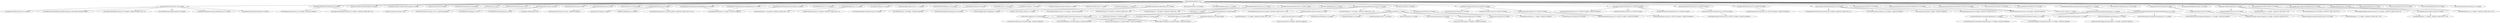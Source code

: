 digraph kairosdb__kairosdb {
	"org.kairosdb:kairosdb:jar:1.3.2-1" -> "com.google.guava:guava:jar:30.1.1-jre:compile" ; 
	"org.kairosdb:kairosdb:jar:1.3.2-1" -> "com.github.rholder:guava-retrying:jar:2.0.0:compile" ; 
	"org.kairosdb:kairosdb:jar:1.3.2-1" -> "org.apache.commons:commons-lang3:jar:3.4:compile" ; 
	"org.kairosdb:kairosdb:jar:1.3.2-1" -> "org.apache.commons:commons-collections4:jar:4.1:compile" ; 
	"org.kairosdb:kairosdb:jar:1.3.2-1" -> "org.json:json:jar:20180130:compile" ; 
	"org.kairosdb:kairosdb:jar:1.3.2-1" -> "com.google.code.gson:gson:jar:2.8.9:compile" ; 
	"org.kairosdb:kairosdb:jar:1.3.2-1" -> "junit:junit:jar:4.13.2:test" ; 
	"org.kairosdb:kairosdb:jar:1.3.2-1" -> "org.hamcrest:hamcrest-library:jar:1.3:test" ; 
	"org.kairosdb:kairosdb:jar:1.3.2-1" -> "org.mockito:mockito-core:jar:2.23.0:test" ; 
	"org.kairosdb:kairosdb:jar:1.3.2-1" -> "org.assertj:assertj-core:jar:3.14.0:test" ; 
	"org.kairosdb:kairosdb:jar:1.3.2-1" -> "org.assertj:assertj-guava:jar:3.3.0:test" ; 
	"org.kairosdb:kairosdb:jar:1.3.2-1" -> "io.netty:netty:jar:3.10.6.Final:compile" ; 
	"org.kairosdb:kairosdb:jar:1.3.2-1" -> "com.google.inject:guice:jar:4.2.2:compile" ; 
	"org.kairosdb:kairosdb:jar:1.3.2-1" -> "com.google.inject.extensions:guice-multibindings:jar:4.2.2:compile" ; 
	"org.kairosdb:kairosdb:jar:1.3.2-1" -> "com.google.inject.extensions:guice-assistedinject:jar:4.2.2:compile" ; 
	"org.kairosdb:kairosdb:jar:1.3.2-1" -> "com.google.inject.extensions:guice-servlet:jar:4.2.2:compile" ; 
	"org.kairosdb:kairosdb:jar:1.3.2-1" -> "com.h2database:h2:jar:2.1.210:compile" ; 
	"org.kairosdb:kairosdb:jar:1.3.2-1" -> "org.kairosdb:bigqueue:jar:1.0.1:compile" ; 
	"org.kairosdb:kairosdb:jar:1.3.2-1" -> "com.typesafe:config:jar:1.4.0:compile" ; 
	"org.kairosdb:kairosdb:jar:1.3.2-1" -> "org.xerial.snappy:snappy-java:jar:1.1.7.2:compile" ; 
	"org.kairosdb:kairosdb:jar:1.3.2-1" -> "org.projectlombok:lombok:jar:1.18.22:compile" ; 
	"org.kairosdb:kairosdb:jar:1.3.2-1" -> "com.mchange:c3p0:jar:0.9.5.5:compile" ; 
	"org.kairosdb:kairosdb:jar:1.3.2-1" -> "org.slf4j:slf4j-api:jar:1.7.36:compile" ; 
	"org.kairosdb:kairosdb:jar:1.3.2-1" -> "org.slf4j:jul-to-slf4j:jar:1.7.36:compile" ; 
	"org.kairosdb:kairosdb:jar:1.3.2-1" -> "org.apache.commons:commons-math3:jar:3.2:compile" ; 
	"org.kairosdb:kairosdb:jar:1.3.2-1" -> "commons-io:commons-io:jar:2.7:compile" ; 
	"org.kairosdb:kairosdb:jar:1.3.2-1" -> "com.beust:jcommander:jar:1.75:compile" ; 
	"org.kairosdb:kairosdb:jar:1.3.2-1" -> "org.apache.httpcomponents:httpclient:jar:4.5.13:compile" ; 
	"org.kairosdb:kairosdb:jar:1.3.2-1" -> "joda-time:joda-time:jar:2.10.6:compile" ; 
	"org.kairosdb:kairosdb:jar:1.3.2-1" -> "ch.qos.logback:logback-core:jar:1.5.12:compile" ; 
	"org.kairosdb:kairosdb:jar:1.3.2-1" -> "ch.qos.logback:logback-classic:jar:1.5.12:compile" ; 
	"org.kairosdb:kairosdb:jar:1.3.2-1" -> "org.agileclick.genorm:genormous:jar:1.6.5.jdbc41:compile" ; 
	"org.kairosdb:kairosdb:jar:1.3.2-1" -> "org.antlr:stringtemplate:jar:3.2.1:compile" ; 
	"org.kairosdb:kairosdb:jar:1.3.2-1" -> "com.datastax.cassandra:cassandra-driver-core:jar:3.11.5:compile" ; 
	"org.kairosdb:kairosdb:jar:1.3.2-1" -> "net.jpountz.lz4:lz4:jar:1.3.0:compile" ; 
	"org.kairosdb:kairosdb:jar:1.3.2-1" -> "org.eclipse.jetty:jetty-server:jar:9.4.31.v20200723:compile" ; 
	"org.kairosdb:kairosdb:jar:1.3.2-1" -> "org.eclipse.jetty:jetty-servlet:jar:9.4.31.v20200723:compile" ; 
	"org.kairosdb:kairosdb:jar:1.3.2-1" -> "org.eclipse.jetty:jetty-servlets:jar:9.4.31.v20200723:compile" ; 
	"org.kairosdb:kairosdb:jar:1.3.2-1" -> "org.eclipse.jetty:jetty-jaas:jar:9.4.31.v20200723:compile" ; 
	"org.kairosdb:kairosdb:jar:1.3.2-1" -> "com.sun.jersey.contribs:jersey-guice:jar:1.19.4:compile" ; 
	"org.kairosdb:kairosdb:jar:1.3.2-1" -> "com.sun.jersey:jersey-server:jar:1.19.4:compile" ; 
	"org.kairosdb:kairosdb:jar:1.3.2-1" -> "com.sun.jersey:jersey-core:jar:1.19.4:compile" ; 
	"org.kairosdb:kairosdb:jar:1.3.2-1" -> "com.sun.jersey:jersey-servlet:jar:1.19.4:compile" ; 
	"org.kairosdb:kairosdb:jar:1.3.2-1" -> "com.sun.jersey.contribs.jersey-oauth:oauth-signature:jar:1.19.4:compile" ; 
	"org.kairosdb:kairosdb:jar:1.3.2-1" -> "com.sun.jersey.contribs.jersey-oauth:oauth-server:jar:1.19.4:compile" ; 
	"org.kairosdb:kairosdb:jar:1.3.2-1" -> "com.fasterxml.jackson.jaxrs:jackson-jaxrs-json-provider:jar:2.11.2:compile" ; 
	"org.kairosdb:kairosdb:jar:1.3.2-1" -> "javax.validation:validation-api:jar:1.0.0.GA:compile" ; 
	"org.kairosdb:kairosdb:jar:1.3.2-1" -> "org.apache.bval:bval-jsr303:jar:0.5:compile" ; 
	"org.kairosdb:kairosdb:jar:1.3.2-1" -> "com.google.code.findbugs:jsr305:jar:1.3.9:compile" ; 
	"org.kairosdb:kairosdb:jar:1.3.2-1" -> "org.quartz-scheduler:quartz:jar:2.3.2:compile" ; 
	"org.kairosdb:kairosdb:jar:1.3.2-1" -> "com.codahale.metrics:metrics-healthchecks:jar:3.0.2:compile" ; 
	"org.kairosdb:kairosdb:jar:1.3.2-1" -> "com.codahale.metrics:metrics-jvm:jar:3.0.2:compile" ; 
	"org.kairosdb:kairosdb:jar:1.3.2-1" -> "org.kairosdb:metrics4j:jar:1.0.2:compile" ; 
	"org.kairosdb:kairosdb:jar:1.3.2-1" -> "javax.xml.bind:jaxb-api:jar:2.3.0:compile" ; 
	"org.kairosdb:kairosdb:jar:1.3.2-1" -> "com.sun.xml.bind:jaxb-core:jar:2.3.0:compile" ; 
	"org.kairosdb:kairosdb:jar:1.3.2-1" -> "com.sun.xml.bind:jaxb-impl:jar:2.3.0:compile" ; 
	"org.kairosdb:kairosdb:jar:1.3.2-1" -> "com.sun.activation:javax.activation:jar:1.2.0:compile" ; 
	"com.google.guava:guava:jar:30.1.1-jre:compile" -> "com.google.guava:failureaccess:jar:1.0.1:compile" ; 
	"com.google.guava:guava:jar:30.1.1-jre:compile" -> "com.google.guava:listenablefuture:jar:9999.0-empty-to-avoid-conflict-with-guava:compile" ; 
	"com.google.guava:guava:jar:30.1.1-jre:compile" -> "(com.google.code.findbugs:jsr305:jar:3.0.2:compile - omitted for conflict with 1.3.9)" ; 
	"com.google.guava:guava:jar:30.1.1-jre:compile" -> "org.checkerframework:checker-qual:jar:3.8.0:compile" ; 
	"com.google.guava:guava:jar:30.1.1-jre:compile" -> "com.google.errorprone:error_prone_annotations:jar:2.5.1:compile" ; 
	"com.google.guava:guava:jar:30.1.1-jre:compile" -> "com.google.j2objc:j2objc-annotations:jar:1.3:compile" ; 
	"com.github.rholder:guava-retrying:jar:2.0.0:compile" -> "(com.google.guava:guava:jar:30.1.1-jre:compile - omitted for duplicate)" ; 
	"com.github.rholder:guava-retrying:jar:2.0.0:compile" -> "(com.google.code.findbugs:jsr305:jar:2.0.2:compile - omitted for conflict with 1.3.9)" ; 
	"junit:junit:jar:4.13.2:test" -> "org.hamcrest:hamcrest-core:jar:1.3:test" ; 
	"org.hamcrest:hamcrest-library:jar:1.3:test" -> "(org.hamcrest:hamcrest-core:jar:1.3:test - omitted for duplicate)" ; 
	"org.mockito:mockito-core:jar:2.23.0:test" -> "net.bytebuddy:byte-buddy:jar:1.9.0:test" ; 
	"org.mockito:mockito-core:jar:2.23.0:test" -> "net.bytebuddy:byte-buddy-agent:jar:1.9.0:test" ; 
	"org.mockito:mockito-core:jar:2.23.0:test" -> "org.objenesis:objenesis:jar:2.6:test" ; 
	"org.assertj:assertj-guava:jar:3.3.0:test" -> "(org.assertj:assertj-core:jar:3.14.0:test - omitted for duplicate)" ; 
	"com.google.inject:guice:jar:4.2.2:compile" -> "javax.inject:javax.inject:jar:1:compile" ; 
	"com.google.inject:guice:jar:4.2.2:compile" -> "aopalliance:aopalliance:jar:1.0:compile" ; 
	"com.google.inject:guice:jar:4.2.2:compile" -> "(com.google.guava:guava:jar:25.1-android:compile - omitted for conflict with 30.1.1-jre)" ; 
	"com.google.inject.extensions:guice-multibindings:jar:4.2.2:compile" -> "(com.google.inject:guice:jar:4.2.2:compile - omitted for duplicate)" ; 
	"com.google.inject.extensions:guice-assistedinject:jar:4.2.2:compile" -> "(com.google.inject:guice:jar:4.2.2:compile - omitted for duplicate)" ; 
	"com.google.inject.extensions:guice-servlet:jar:4.2.2:compile" -> "(com.google.inject:guice:jar:4.2.2:compile - omitted for duplicate)" ; 
	"org.kairosdb:bigqueue:jar:1.0.1:compile" -> "(org.slf4j:slf4j-api:jar:1.7.26:compile - omitted for conflict with 1.7.36)" ; 
	"org.kairosdb:bigqueue:jar:1.0.1:compile" -> "(org.kairosdb:metrics4j:jar:0.7.0:compile - omitted for conflict with 1.0.2)" ; 
	"com.mchange:c3p0:jar:0.9.5.5:compile" -> "com.mchange:mchange-commons-java:jar:0.2.19:compile" ; 
	"org.slf4j:jul-to-slf4j:jar:1.7.36:compile" -> "(org.slf4j:slf4j-api:jar:1.7.36:compile - omitted for duplicate)" ; 
	"org.apache.httpcomponents:httpclient:jar:4.5.13:compile" -> "org.apache.httpcomponents:httpcore:jar:4.4.13:compile" ; 
	"org.apache.httpcomponents:httpclient:jar:4.5.13:compile" -> "commons-logging:commons-logging:jar:1.2:compile" ; 
	"org.apache.httpcomponents:httpclient:jar:4.5.13:compile" -> "commons-codec:commons-codec:jar:1.11:compile" ; 
	"ch.qos.logback:logback-classic:jar:1.5.12:compile" -> "(ch.qos.logback:logback-core:jar:1.5.12:compile - omitted for duplicate)" ; 
	"ch.qos.logback:logback-classic:jar:1.5.12:compile" -> "(org.slf4j:slf4j-api:jar:2.0.15:compile - omitted for conflict with 1.7.36)" ; 
	"org.agileclick.genorm:genormous:jar:1.6.5.jdbc41:compile" -> "(org.slf4j:slf4j-api:jar:1.7.30:compile - omitted for conflict with 1.7.36)" ; 
	"org.antlr:stringtemplate:jar:3.2.1:compile" -> "antlr:antlr:jar:2.7.7:compile" ; 
	"com.datastax.cassandra:cassandra-driver-core:jar:3.11.5:compile" -> "io.netty:netty-handler:jar:4.1.94.Final:compile" ; 
	"com.datastax.cassandra:cassandra-driver-core:jar:3.11.5:compile" -> "(com.google.guava:guava:jar:19.0:compile - omitted for conflict with 30.1.1-jre)" ; 
	"com.datastax.cassandra:cassandra-driver-core:jar:3.11.5:compile" -> "io.dropwizard.metrics:metrics-core:jar:3.2.2:compile" ; 
	"com.datastax.cassandra:cassandra-driver-core:jar:3.11.5:compile" -> "(org.slf4j:slf4j-api:jar:1.7.25:compile - omitted for conflict with 1.7.36)" ; 
	"com.datastax.cassandra:cassandra-driver-core:jar:3.11.5:compile" -> "com.github.jnr:jnr-ffi:jar:2.1.7:compile" ; 
	"com.datastax.cassandra:cassandra-driver-core:jar:3.11.5:compile" -> "com.github.jnr:jnr-posix:jar:3.0.44:compile" ; 
	"io.netty:netty-handler:jar:4.1.94.Final:compile" -> "io.netty:netty-common:jar:4.1.94.Final:compile" ; 
	"io.netty:netty-handler:jar:4.1.94.Final:compile" -> "io.netty:netty-resolver:jar:4.1.94.Final:compile" ; 
	"io.netty:netty-handler:jar:4.1.94.Final:compile" -> "io.netty:netty-buffer:jar:4.1.94.Final:compile" ; 
	"io.netty:netty-handler:jar:4.1.94.Final:compile" -> "io.netty:netty-transport:jar:4.1.94.Final:compile" ; 
	"io.netty:netty-handler:jar:4.1.94.Final:compile" -> "io.netty:netty-transport-native-unix-common:jar:4.1.94.Final:compile" ; 
	"io.netty:netty-handler:jar:4.1.94.Final:compile" -> "io.netty:netty-codec:jar:4.1.94.Final:compile" ; 
	"io.netty:netty-resolver:jar:4.1.94.Final:compile" -> "(io.netty:netty-common:jar:4.1.94.Final:compile - omitted for duplicate)" ; 
	"io.netty:netty-buffer:jar:4.1.94.Final:compile" -> "(io.netty:netty-common:jar:4.1.94.Final:compile - omitted for duplicate)" ; 
	"io.netty:netty-transport:jar:4.1.94.Final:compile" -> "(io.netty:netty-common:jar:4.1.94.Final:compile - omitted for duplicate)" ; 
	"io.netty:netty-transport:jar:4.1.94.Final:compile" -> "(io.netty:netty-buffer:jar:4.1.94.Final:compile - omitted for duplicate)" ; 
	"io.netty:netty-transport:jar:4.1.94.Final:compile" -> "(io.netty:netty-resolver:jar:4.1.94.Final:compile - omitted for duplicate)" ; 
	"io.netty:netty-transport-native-unix-common:jar:4.1.94.Final:compile" -> "(io.netty:netty-common:jar:4.1.94.Final:compile - omitted for duplicate)" ; 
	"io.netty:netty-transport-native-unix-common:jar:4.1.94.Final:compile" -> "(io.netty:netty-buffer:jar:4.1.94.Final:compile - omitted for duplicate)" ; 
	"io.netty:netty-transport-native-unix-common:jar:4.1.94.Final:compile" -> "(io.netty:netty-transport:jar:4.1.94.Final:compile - omitted for duplicate)" ; 
	"io.netty:netty-codec:jar:4.1.94.Final:compile" -> "(io.netty:netty-common:jar:4.1.94.Final:compile - omitted for duplicate)" ; 
	"io.netty:netty-codec:jar:4.1.94.Final:compile" -> "(io.netty:netty-buffer:jar:4.1.94.Final:compile - omitted for duplicate)" ; 
	"io.netty:netty-codec:jar:4.1.94.Final:compile" -> "(io.netty:netty-transport:jar:4.1.94.Final:compile - omitted for duplicate)" ; 
	"io.dropwizard.metrics:metrics-core:jar:3.2.2:compile" -> "(org.slf4j:slf4j-api:jar:1.7.22:compile - omitted for conflict with 1.7.36)" ; 
	"com.github.jnr:jnr-ffi:jar:2.1.7:compile" -> "com.github.jnr:jffi:jar:1.2.16:compile" ; 
	"com.github.jnr:jnr-ffi:jar:2.1.7:compile" -> "com.github.jnr:jffi:jar:native:1.2.16:runtime" ; 
	"com.github.jnr:jnr-ffi:jar:2.1.7:compile" -> "org.ow2.asm:asm:jar:5.0.3:compile" ; 
	"com.github.jnr:jnr-ffi:jar:2.1.7:compile" -> "org.ow2.asm:asm-commons:jar:5.0.3:compile" ; 
	"com.github.jnr:jnr-ffi:jar:2.1.7:compile" -> "org.ow2.asm:asm-analysis:jar:5.0.3:compile" ; 
	"com.github.jnr:jnr-ffi:jar:2.1.7:compile" -> "org.ow2.asm:asm-tree:jar:5.0.3:compile" ; 
	"com.github.jnr:jnr-ffi:jar:2.1.7:compile" -> "org.ow2.asm:asm-util:jar:5.0.3:compile" ; 
	"com.github.jnr:jnr-ffi:jar:2.1.7:compile" -> "com.github.jnr:jnr-x86asm:jar:1.0.2:compile" ; 
	"org.ow2.asm:asm-commons:jar:5.0.3:compile" -> "(org.ow2.asm:asm-tree:jar:5.0.3:compile - omitted for duplicate)" ; 
	"org.ow2.asm:asm-analysis:jar:5.0.3:compile" -> "(org.ow2.asm:asm-tree:jar:5.0.3:compile - omitted for duplicate)" ; 
	"org.ow2.asm:asm-tree:jar:5.0.3:compile" -> "(org.ow2.asm:asm:jar:5.0.3:compile - omitted for duplicate)" ; 
	"org.ow2.asm:asm-util:jar:5.0.3:compile" -> "(org.ow2.asm:asm-tree:jar:5.0.3:compile - omitted for duplicate)" ; 
	"com.github.jnr:jnr-posix:jar:3.0.44:compile" -> "(com.github.jnr:jnr-ffi:jar:2.1.7:compile - omitted for duplicate)" ; 
	"com.github.jnr:jnr-posix:jar:3.0.44:compile" -> "com.github.jnr:jnr-constants:jar:0.9.9:compile" ; 
	"org.eclipse.jetty:jetty-server:jar:9.4.31.v20200723:compile" -> "javax.servlet:javax.servlet-api:jar:3.1.0:compile" ; 
	"org.eclipse.jetty:jetty-server:jar:9.4.31.v20200723:compile" -> "org.eclipse.jetty:jetty-http:jar:9.4.31.v20200723:compile" ; 
	"org.eclipse.jetty:jetty-server:jar:9.4.31.v20200723:compile" -> "org.eclipse.jetty:jetty-io:jar:9.4.31.v20200723:compile" ; 
	"org.eclipse.jetty:jetty-http:jar:9.4.31.v20200723:compile" -> "(org.eclipse.jetty:jetty-util:jar:9.4.31.v20200723:compile - omitted for duplicate)" ; 
	"org.eclipse.jetty:jetty-http:jar:9.4.31.v20200723:compile" -> "(org.eclipse.jetty:jetty-io:jar:9.4.31.v20200723:compile - omitted for duplicate)" ; 
	"org.eclipse.jetty:jetty-io:jar:9.4.31.v20200723:compile" -> "(org.eclipse.jetty:jetty-util:jar:9.4.31.v20200723:compile - omitted for duplicate)" ; 
	"org.eclipse.jetty:jetty-servlet:jar:9.4.31.v20200723:compile" -> "org.eclipse.jetty:jetty-security:jar:9.4.31.v20200723:compile" ; 
	"org.eclipse.jetty:jetty-security:jar:9.4.31.v20200723:compile" -> "(org.eclipse.jetty:jetty-server:jar:9.4.31.v20200723:compile - omitted for duplicate)" ; 
	"org.eclipse.jetty:jetty-servlets:jar:9.4.31.v20200723:compile" -> "org.eclipse.jetty:jetty-continuation:jar:9.4.31.v20200723:compile" ; 
	"org.eclipse.jetty:jetty-servlets:jar:9.4.31.v20200723:compile" -> "(org.eclipse.jetty:jetty-http:jar:9.4.31.v20200723:compile - omitted for duplicate)" ; 
	"org.eclipse.jetty:jetty-servlets:jar:9.4.31.v20200723:compile" -> "org.eclipse.jetty:jetty-util:jar:9.4.31.v20200723:compile" ; 
	"org.eclipse.jetty:jetty-servlets:jar:9.4.31.v20200723:compile" -> "(org.eclipse.jetty:jetty-io:jar:9.4.31.v20200723:compile - omitted for duplicate)" ; 
	"org.eclipse.jetty:jetty-jaas:jar:9.4.31.v20200723:compile" -> "(org.eclipse.jetty:jetty-security:jar:9.4.31.v20200723:compile - omitted for duplicate)" ; 
	"com.sun.jersey.contribs:jersey-guice:jar:1.19.4:compile" -> "(javax.inject:javax.inject:jar:1:compile - omitted for duplicate)" ; 
	"com.sun.jersey.contribs:jersey-guice:jar:1.19.4:compile" -> "(com.google.inject:guice:jar:3.0:compile - omitted for conflict with 4.2.2)" ; 
	"com.sun.jersey.contribs:jersey-guice:jar:1.19.4:compile" -> "(com.google.inject.extensions:guice-servlet:jar:3.0:compile - omitted for conflict with 4.2.2)" ; 
	"com.sun.jersey.contribs:jersey-guice:jar:1.19.4:compile" -> "(com.sun.jersey:jersey-servlet:jar:1.19.4:compile - omitted for duplicate)" ; 
	"com.sun.jersey:jersey-server:jar:1.19.4:compile" -> "(com.sun.jersey:jersey-core:jar:1.19.4:compile - omitted for duplicate)" ; 
	"com.sun.jersey:jersey-core:jar:1.19.4:compile" -> "javax.ws.rs:jsr311-api:jar:1.1.1:compile" ; 
	"com.sun.jersey.contribs.jersey-oauth:oauth-signature:jar:1.19.4:compile" -> "(com.sun.jersey:jersey-core:jar:1.19.4:compile - omitted for duplicate)" ; 
	"com.sun.jersey.contribs.jersey-oauth:oauth-server:jar:1.19.4:compile" -> "(com.sun.jersey:jersey-core:jar:1.19.4:compile - omitted for duplicate)" ; 
	"com.fasterxml.jackson.jaxrs:jackson-jaxrs-json-provider:jar:2.11.2:compile" -> "com.fasterxml.jackson.jaxrs:jackson-jaxrs-base:jar:2.11.2:compile" ; 
	"com.fasterxml.jackson.jaxrs:jackson-jaxrs-json-provider:jar:2.11.2:compile" -> "com.fasterxml.jackson.module:jackson-module-jaxb-annotations:jar:2.11.2:compile" ; 
	"com.fasterxml.jackson.jaxrs:jackson-jaxrs-base:jar:2.11.2:compile" -> "com.fasterxml.jackson.core:jackson-core:jar:2.11.2:compile" ; 
	"com.fasterxml.jackson.jaxrs:jackson-jaxrs-base:jar:2.11.2:compile" -> "com.fasterxml.jackson.core:jackson-databind:jar:2.11.2:compile" ; 
	"com.fasterxml.jackson.core:jackson-databind:jar:2.11.2:compile" -> "(com.fasterxml.jackson.core:jackson-annotations:jar:2.11.2:compile - omitted for duplicate)" ; 
	"com.fasterxml.jackson.core:jackson-databind:jar:2.11.2:compile" -> "(com.fasterxml.jackson.core:jackson-core:jar:2.11.2:compile - omitted for duplicate)" ; 
	"com.fasterxml.jackson.module:jackson-module-jaxb-annotations:jar:2.11.2:compile" -> "com.fasterxml.jackson.core:jackson-annotations:jar:2.11.2:compile" ; 
	"com.fasterxml.jackson.module:jackson-module-jaxb-annotations:jar:2.11.2:compile" -> "(com.fasterxml.jackson.core:jackson-core:jar:2.11.2:compile - omitted for duplicate)" ; 
	"com.fasterxml.jackson.module:jackson-module-jaxb-annotations:jar:2.11.2:compile" -> "(com.fasterxml.jackson.core:jackson-databind:jar:2.11.2:compile - omitted for duplicate)" ; 
	"com.fasterxml.jackson.module:jackson-module-jaxb-annotations:jar:2.11.2:compile" -> "jakarta.xml.bind:jakarta.xml.bind-api:jar:2.3.2:compile" ; 
	"com.fasterxml.jackson.module:jackson-module-jaxb-annotations:jar:2.11.2:compile" -> "jakarta.activation:jakarta.activation-api:jar:1.2.1:compile" ; 
	"jakarta.xml.bind:jakarta.xml.bind-api:jar:2.3.2:compile" -> "(jakarta.activation:jakarta.activation-api:jar:1.2.1:compile - omitted for duplicate)" ; 
	"org.apache.bval:bval-jsr303:jar:0.5:compile" -> "org.apache.bval:bval-core:jar:0.5:compile" ; 
	"org.apache.bval:bval-jsr303:jar:0.5:compile" -> "(org.apache.commons:commons-lang3:jar:3.1:compile - omitted for conflict with 3.4)" ; 
	"org.apache.bval:bval-core:jar:0.5:compile" -> "(org.apache.commons:commons-lang3:jar:3.1:compile - omitted for conflict with 3.4)" ; 
	"org.apache.bval:bval-core:jar:0.5:compile" -> "commons-beanutils:commons-beanutils-core:jar:1.8.3:compile" ; 
	"org.quartz-scheduler:quartz:jar:2.3.2:compile" -> "(com.mchange:c3p0:jar:0.9.5.4:compile - omitted for conflict with 0.9.5.5)" ; 
	"org.quartz-scheduler:quartz:jar:2.3.2:compile" -> "(com.mchange:mchange-commons-java:jar:0.2.15:compile - omitted for conflict with 0.2.19)" ; 
	"org.quartz-scheduler:quartz:jar:2.3.2:compile" -> "com.zaxxer:HikariCP-java7:jar:2.4.13:compile" ; 
	"org.quartz-scheduler:quartz:jar:2.3.2:compile" -> "(org.slf4j:slf4j-api:jar:1.7.7:compile - omitted for conflict with 1.7.36)" ; 
	"com.zaxxer:HikariCP-java7:jar:2.4.13:compile" -> "(org.slf4j:slf4j-api:jar:1.7.21:compile - omitted for conflict with 1.7.36)" ; 
	"com.codahale.metrics:metrics-healthchecks:jar:3.0.2:compile" -> "(org.slf4j:slf4j-api:jar:1.7.5:compile - omitted for conflict with 1.7.36)" ; 
	"com.codahale.metrics:metrics-jvm:jar:3.0.2:compile" -> "com.codahale.metrics:metrics-core:jar:3.0.2:compile" ; 
	"com.codahale.metrics:metrics-jvm:jar:3.0.2:compile" -> "(org.slf4j:slf4j-api:jar:1.7.5:compile - omitted for conflict with 1.7.36)" ; 
	"com.codahale.metrics:metrics-core:jar:3.0.2:compile" -> "(org.slf4j:slf4j-api:jar:1.7.5:compile - omitted for conflict with 1.7.36)" ; 
	"org.kairosdb:metrics4j:jar:1.0.2:compile" -> "(org.slf4j:slf4j-api:jar:2.0.12:compile - omitted for conflict with 1.7.36)" ; 
}
